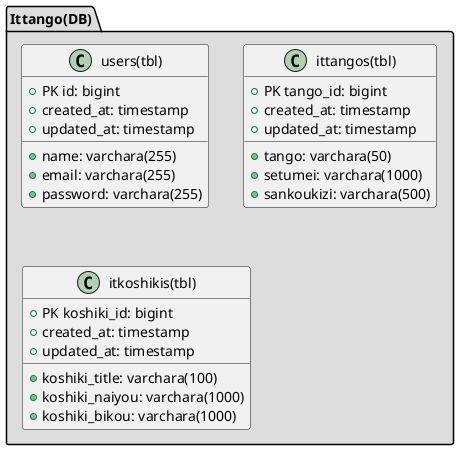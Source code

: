 //https://www.plantuml.com/
//Decode URL
//www.plantuml.com/plantuml/png/hO_DIiDG48NtUOgXRXBSH26Rh8fq8svyWp99XdIuFmbtvYfQ-kwMc6BYhIixo_ETWVDjHJ5eT3OxtuYjmPvWywoAlX_otLEnWRlTT73CCZXVQr44eb2GN1jR7AVq7bvVWBiQ6kxPwvnvT5J36uRsW07pnwegPa8EsLv78ugy3w6xJjj0gDJjKMjGTYIARfnP7Bi_s6cvdR_jalbJkayafdWnfYelMuGqEk85UoZB7uhU3D7m9w-UovkQc44ER3XncVFKvWAKrT9wUV6huf4_XhZk9AM6JThvh-4fsvBlehDV

@startuml



package "Ittango(DB)" #DDDDDD {

    class users(tbl){
    + PK id: bigint
    + name: varchara(255)
    + email: varchara(255)
    + password: varchara(255)
    + created_at: timestamp
    + updated_at: timestamp
    }

    class ittangos(tbl){
    + PK tango_id: bigint
    + tango: varchara(50)
    + setumei: varchara(1000)
    + sankoukizi: varchara(500)
    + created_at: timestamp
    + updated_at: timestamp
    }

    class itkoshikis(tbl){
    + PK koshiki_id: bigint
    + koshiki_title: varchara(100)
    + koshiki_naiyou: varchara(1000)
    + koshiki_bikou: varchara(1000)
    + created_at: timestamp
    + updated_at: timestamp
    }

}
@enduml